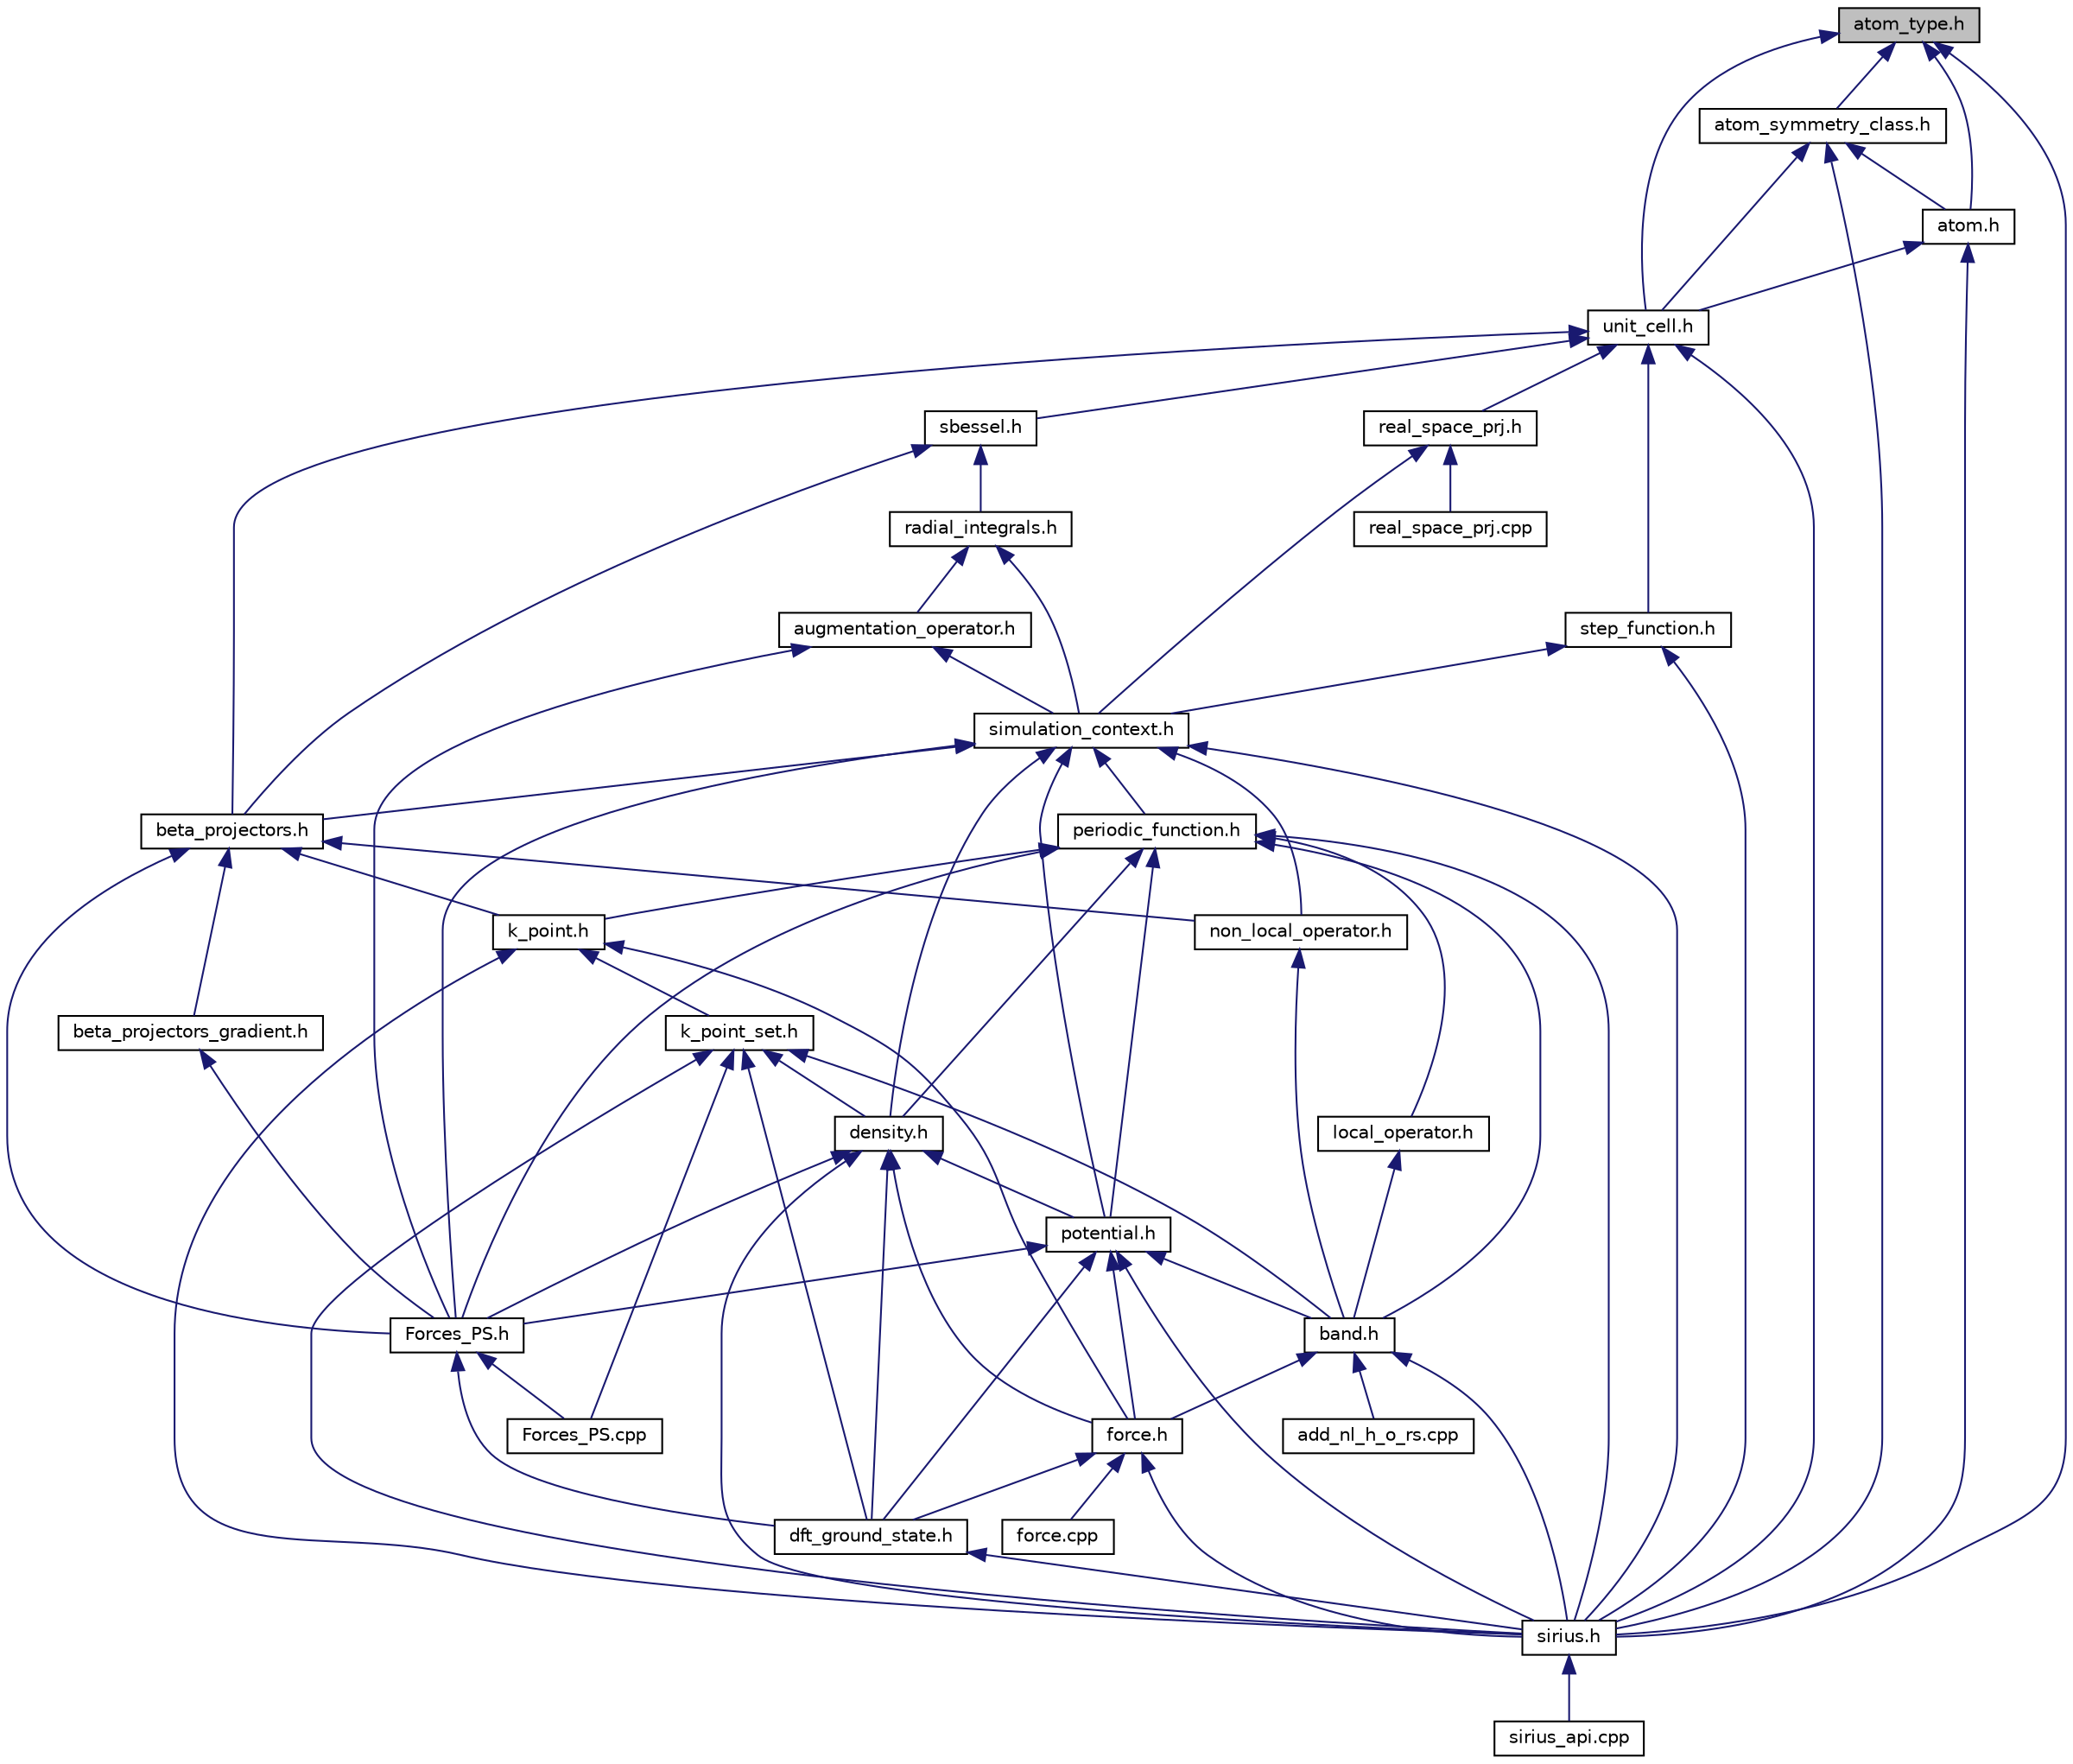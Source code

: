 digraph "atom_type.h"
{
 // INTERACTIVE_SVG=YES
  edge [fontname="Helvetica",fontsize="10",labelfontname="Helvetica",labelfontsize="10"];
  node [fontname="Helvetica",fontsize="10",shape=record];
  Node1 [label="atom_type.h",height=0.2,width=0.4,color="black", fillcolor="grey75", style="filled", fontcolor="black"];
  Node1 -> Node2 [dir="back",color="midnightblue",fontsize="10",style="solid",fontname="Helvetica"];
  Node2 [label="atom.h",height=0.2,width=0.4,color="black", fillcolor="white", style="filled",URL="$atom_8h.html",tooltip="Contains declaration and partial implementation of sirius::Atom class. "];
  Node2 -> Node3 [dir="back",color="midnightblue",fontsize="10",style="solid",fontname="Helvetica"];
  Node3 [label="unit_cell.h",height=0.2,width=0.4,color="black", fillcolor="white", style="filled",URL="$unit__cell_8h.html",tooltip="Contains definition and partial implementation of sirius::Unit_cell class. "];
  Node3 -> Node4 [dir="back",color="midnightblue",fontsize="10",style="solid",fontname="Helvetica"];
  Node4 [label="sbessel.h",height=0.2,width=0.4,color="black", fillcolor="white", style="filled",URL="$sbessel_8h.html",tooltip="Contains implementation of sirius::Spherical_Bessel_functions and sirius::sbessel_approx classes..."];
  Node4 -> Node5 [dir="back",color="midnightblue",fontsize="10",style="solid",fontname="Helvetica"];
  Node5 [label="radial_integrals.h",height=0.2,width=0.4,color="black", fillcolor="white", style="filled",URL="$radial__integrals_8h.html",tooltip="Representation of various radial integrals. "];
  Node5 -> Node6 [dir="back",color="midnightblue",fontsize="10",style="solid",fontname="Helvetica"];
  Node6 [label="augmentation_operator.h",height=0.2,width=0.4,color="black", fillcolor="white", style="filled",URL="$augmentation__operator_8h.html",tooltip="Contains implementation of sirius::Augmentation_operator class. "];
  Node6 -> Node7 [dir="back",color="midnightblue",fontsize="10",style="solid",fontname="Helvetica"];
  Node7 [label="simulation_context.h",height=0.2,width=0.4,color="black", fillcolor="white", style="filled",URL="$simulation__context_8h.html",tooltip="Contains definition and implementation of Simulation_parameters and Simulation_context classes..."];
  Node7 -> Node8 [dir="back",color="midnightblue",fontsize="10",style="solid",fontname="Helvetica"];
  Node8 [label="periodic_function.h",height=0.2,width=0.4,color="black", fillcolor="white", style="filled",URL="$periodic__function_8h.html",tooltip="Contains declaration and partial implementation of sirius::Periodic_function class. "];
  Node8 -> Node9 [dir="back",color="midnightblue",fontsize="10",style="solid",fontname="Helvetica"];
  Node9 [label="band.h",height=0.2,width=0.4,color="black", fillcolor="white", style="filled",URL="$band_8h.html",tooltip="Contains declaration and partial implementation of sirius::Band class. "];
  Node9 -> Node10 [dir="back",color="midnightblue",fontsize="10",style="solid",fontname="Helvetica"];
  Node10 [label="add_nl_h_o_rs.cpp",height=0.2,width=0.4,color="black", fillcolor="white", style="filled",URL="$add__nl__h__o__rs_8cpp_source.html"];
  Node9 -> Node11 [dir="back",color="midnightblue",fontsize="10",style="solid",fontname="Helvetica"];
  Node11 [label="force.h",height=0.2,width=0.4,color="black", fillcolor="white", style="filled",URL="$force_8h.html",tooltip="Contains definition of sirius::Force class. "];
  Node11 -> Node12 [dir="back",color="midnightblue",fontsize="10",style="solid",fontname="Helvetica"];
  Node12 [label="dft_ground_state.h",height=0.2,width=0.4,color="black", fillcolor="white", style="filled",URL="$dft__ground__state_8h.html",tooltip="Contains definition and partial implementation of sirius::DFT_ground_state class. ..."];
  Node12 -> Node13 [dir="back",color="midnightblue",fontsize="10",style="solid",fontname="Helvetica"];
  Node13 [label="sirius.h",height=0.2,width=0.4,color="black", fillcolor="white", style="filled",URL="$sirius_8h.html",tooltip="\"All-in-one\" include file. "];
  Node13 -> Node14 [dir="back",color="midnightblue",fontsize="10",style="solid",fontname="Helvetica"];
  Node14 [label="sirius_api.cpp",height=0.2,width=0.4,color="black", fillcolor="white", style="filled",URL="$sirius__api_8cpp.html",tooltip="Fortran API. "];
  Node11 -> Node15 [dir="back",color="midnightblue",fontsize="10",style="solid",fontname="Helvetica"];
  Node15 [label="force.cpp",height=0.2,width=0.4,color="black", fillcolor="white", style="filled",URL="$force_8cpp.html",tooltip="Contains implementation of sirius::Force class. "];
  Node11 -> Node13 [dir="back",color="midnightblue",fontsize="10",style="solid",fontname="Helvetica"];
  Node9 -> Node13 [dir="back",color="midnightblue",fontsize="10",style="solid",fontname="Helvetica"];
  Node8 -> Node16 [dir="back",color="midnightblue",fontsize="10",style="solid",fontname="Helvetica"];
  Node16 [label="k_point.h",height=0.2,width=0.4,color="black", fillcolor="white", style="filled",URL="$k__point_8h.html",tooltip="Contains definition and partial implementation of sirius::K_point class. "];
  Node16 -> Node17 [dir="back",color="midnightblue",fontsize="10",style="solid",fontname="Helvetica"];
  Node17 [label="k_point_set.h",height=0.2,width=0.4,color="black", fillcolor="white", style="filled",URL="$k__point__set_8h.html",tooltip="Contains declaration and partial implementation of sirius::K_point_set class. "];
  Node17 -> Node9 [dir="back",color="midnightblue",fontsize="10",style="solid",fontname="Helvetica"];
  Node17 -> Node18 [dir="back",color="midnightblue",fontsize="10",style="solid",fontname="Helvetica"];
  Node18 [label="density.h",height=0.2,width=0.4,color="black", fillcolor="white", style="filled",URL="$density_8h.html",tooltip="Contains definition and partial implementation of sirius::Density class. "];
  Node18 -> Node19 [dir="back",color="midnightblue",fontsize="10",style="solid",fontname="Helvetica"];
  Node19 [label="potential.h",height=0.2,width=0.4,color="black", fillcolor="white", style="filled",URL="$potential_8h.html",tooltip="Contains declaration and partial implementation of sirius::Potential class. "];
  Node19 -> Node9 [dir="back",color="midnightblue",fontsize="10",style="solid",fontname="Helvetica"];
  Node19 -> Node12 [dir="back",color="midnightblue",fontsize="10",style="solid",fontname="Helvetica"];
  Node19 -> Node11 [dir="back",color="midnightblue",fontsize="10",style="solid",fontname="Helvetica"];
  Node19 -> Node20 [dir="back",color="midnightblue",fontsize="10",style="solid",fontname="Helvetica"];
  Node20 [label="Forces_PS.h",height=0.2,width=0.4,color="black", fillcolor="white", style="filled",URL="$_forces___p_s_8h_source.html"];
  Node20 -> Node12 [dir="back",color="midnightblue",fontsize="10",style="solid",fontname="Helvetica"];
  Node20 -> Node21 [dir="back",color="midnightblue",fontsize="10",style="solid",fontname="Helvetica"];
  Node21 [label="Forces_PS.cpp",height=0.2,width=0.4,color="black", fillcolor="white", style="filled",URL="$_forces___p_s_8cpp_source.html"];
  Node19 -> Node13 [dir="back",color="midnightblue",fontsize="10",style="solid",fontname="Helvetica"];
  Node18 -> Node12 [dir="back",color="midnightblue",fontsize="10",style="solid",fontname="Helvetica"];
  Node18 -> Node11 [dir="back",color="midnightblue",fontsize="10",style="solid",fontname="Helvetica"];
  Node18 -> Node20 [dir="back",color="midnightblue",fontsize="10",style="solid",fontname="Helvetica"];
  Node18 -> Node13 [dir="back",color="midnightblue",fontsize="10",style="solid",fontname="Helvetica"];
  Node17 -> Node12 [dir="back",color="midnightblue",fontsize="10",style="solid",fontname="Helvetica"];
  Node17 -> Node21 [dir="back",color="midnightblue",fontsize="10",style="solid",fontname="Helvetica"];
  Node17 -> Node13 [dir="back",color="midnightblue",fontsize="10",style="solid",fontname="Helvetica"];
  Node16 -> Node11 [dir="back",color="midnightblue",fontsize="10",style="solid",fontname="Helvetica"];
  Node16 -> Node13 [dir="back",color="midnightblue",fontsize="10",style="solid",fontname="Helvetica"];
  Node8 -> Node19 [dir="back",color="midnightblue",fontsize="10",style="solid",fontname="Helvetica"];
  Node8 -> Node18 [dir="back",color="midnightblue",fontsize="10",style="solid",fontname="Helvetica"];
  Node8 -> Node22 [dir="back",color="midnightblue",fontsize="10",style="solid",fontname="Helvetica"];
  Node22 [label="local_operator.h",height=0.2,width=0.4,color="black", fillcolor="white", style="filled",URL="$local__operator_8h.html",tooltip="Contains declaration and implementation of sirius::Local_operator class. "];
  Node22 -> Node9 [dir="back",color="midnightblue",fontsize="10",style="solid",fontname="Helvetica"];
  Node8 -> Node20 [dir="back",color="midnightblue",fontsize="10",style="solid",fontname="Helvetica"];
  Node8 -> Node13 [dir="back",color="midnightblue",fontsize="10",style="solid",fontname="Helvetica"];
  Node7 -> Node23 [dir="back",color="midnightblue",fontsize="10",style="solid",fontname="Helvetica"];
  Node23 [label="beta_projectors.h",height=0.2,width=0.4,color="black", fillcolor="white", style="filled",URL="$beta__projectors_8h.html",tooltip="Contains declaration and implementation of sirius::Beta_projectors class. "];
  Node23 -> Node16 [dir="back",color="midnightblue",fontsize="10",style="solid",fontname="Helvetica"];
  Node23 -> Node24 [dir="back",color="midnightblue",fontsize="10",style="solid",fontname="Helvetica"];
  Node24 [label="non_local_operator.h",height=0.2,width=0.4,color="black", fillcolor="white", style="filled",URL="$non__local__operator_8h.html",tooltip="Contains declaration and implementation of sirius::Non_local_operator class. "];
  Node24 -> Node9 [dir="back",color="midnightblue",fontsize="10",style="solid",fontname="Helvetica"];
  Node23 -> Node25 [dir="back",color="midnightblue",fontsize="10",style="solid",fontname="Helvetica"];
  Node25 [label="beta_projectors_gradient.h",height=0.2,width=0.4,color="black", fillcolor="white", style="filled",URL="$beta__projectors__gradient_8h_source.html"];
  Node25 -> Node20 [dir="back",color="midnightblue",fontsize="10",style="solid",fontname="Helvetica"];
  Node23 -> Node20 [dir="back",color="midnightblue",fontsize="10",style="solid",fontname="Helvetica"];
  Node7 -> Node19 [dir="back",color="midnightblue",fontsize="10",style="solid",fontname="Helvetica"];
  Node7 -> Node18 [dir="back",color="midnightblue",fontsize="10",style="solid",fontname="Helvetica"];
  Node7 -> Node24 [dir="back",color="midnightblue",fontsize="10",style="solid",fontname="Helvetica"];
  Node7 -> Node20 [dir="back",color="midnightblue",fontsize="10",style="solid",fontname="Helvetica"];
  Node7 -> Node13 [dir="back",color="midnightblue",fontsize="10",style="solid",fontname="Helvetica"];
  Node6 -> Node20 [dir="back",color="midnightblue",fontsize="10",style="solid",fontname="Helvetica"];
  Node5 -> Node7 [dir="back",color="midnightblue",fontsize="10",style="solid",fontname="Helvetica"];
  Node4 -> Node23 [dir="back",color="midnightblue",fontsize="10",style="solid",fontname="Helvetica"];
  Node3 -> Node26 [dir="back",color="midnightblue",fontsize="10",style="solid",fontname="Helvetica"];
  Node26 [label="step_function.h",height=0.2,width=0.4,color="black", fillcolor="white", style="filled",URL="$step__function_8h.html",tooltip="Contains definition and partial implementation of sirius::Step_function class. "];
  Node26 -> Node7 [dir="back",color="midnightblue",fontsize="10",style="solid",fontname="Helvetica"];
  Node26 -> Node13 [dir="back",color="midnightblue",fontsize="10",style="solid",fontname="Helvetica"];
  Node3 -> Node27 [dir="back",color="midnightblue",fontsize="10",style="solid",fontname="Helvetica"];
  Node27 [label="real_space_prj.h",height=0.2,width=0.4,color="black", fillcolor="white", style="filled",URL="$real__space__prj_8h_source.html"];
  Node27 -> Node7 [dir="back",color="midnightblue",fontsize="10",style="solid",fontname="Helvetica"];
  Node27 -> Node28 [dir="back",color="midnightblue",fontsize="10",style="solid",fontname="Helvetica"];
  Node28 [label="real_space_prj.cpp",height=0.2,width=0.4,color="black", fillcolor="white", style="filled",URL="$real__space__prj_8cpp_source.html"];
  Node3 -> Node23 [dir="back",color="midnightblue",fontsize="10",style="solid",fontname="Helvetica"];
  Node3 -> Node13 [dir="back",color="midnightblue",fontsize="10",style="solid",fontname="Helvetica"];
  Node2 -> Node13 [dir="back",color="midnightblue",fontsize="10",style="solid",fontname="Helvetica"];
  Node1 -> Node29 [dir="back",color="midnightblue",fontsize="10",style="solid",fontname="Helvetica"];
  Node29 [label="atom_symmetry_class.h",height=0.2,width=0.4,color="black", fillcolor="white", style="filled",URL="$atom__symmetry__class_8h.html",tooltip="Contains declaration and partial implementation of sirius::Atom_symmetry_class class. "];
  Node29 -> Node2 [dir="back",color="midnightblue",fontsize="10",style="solid",fontname="Helvetica"];
  Node29 -> Node3 [dir="back",color="midnightblue",fontsize="10",style="solid",fontname="Helvetica"];
  Node29 -> Node13 [dir="back",color="midnightblue",fontsize="10",style="solid",fontname="Helvetica"];
  Node1 -> Node3 [dir="back",color="midnightblue",fontsize="10",style="solid",fontname="Helvetica"];
  Node1 -> Node13 [dir="back",color="midnightblue",fontsize="10",style="solid",fontname="Helvetica"];
}
